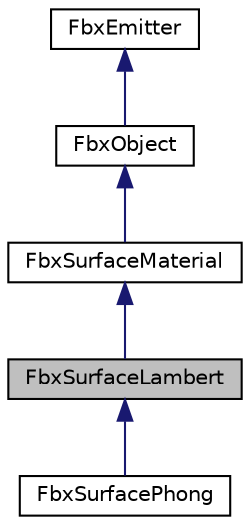 digraph "FbxSurfaceLambert"
{
  edge [fontname="Helvetica",fontsize="10",labelfontname="Helvetica",labelfontsize="10"];
  node [fontname="Helvetica",fontsize="10",shape=record];
  Node0 [label="FbxSurfaceLambert",height=0.2,width=0.4,color="black", fillcolor="grey75", style="filled", fontcolor="black"];
  Node1 -> Node0 [dir="back",color="midnightblue",fontsize="10",style="solid"];
  Node1 [label="FbxSurfaceMaterial",height=0.2,width=0.4,color="black", fillcolor="white", style="filled",URL="$class_fbx_surface_material.html"];
  Node2 -> Node1 [dir="back",color="midnightblue",fontsize="10",style="solid"];
  Node2 [label="FbxObject",height=0.2,width=0.4,color="black", fillcolor="white", style="filled",URL="$class_fbx_object.html"];
  Node3 -> Node2 [dir="back",color="midnightblue",fontsize="10",style="solid"];
  Node3 [label="FbxEmitter",height=0.2,width=0.4,color="black", fillcolor="white", style="filled",URL="$class_fbx_emitter.html"];
  Node0 -> Node4 [dir="back",color="midnightblue",fontsize="10",style="solid"];
  Node4 [label="FbxSurfacePhong",height=0.2,width=0.4,color="black", fillcolor="white", style="filled",URL="$class_fbx_surface_phong.html"];
}
